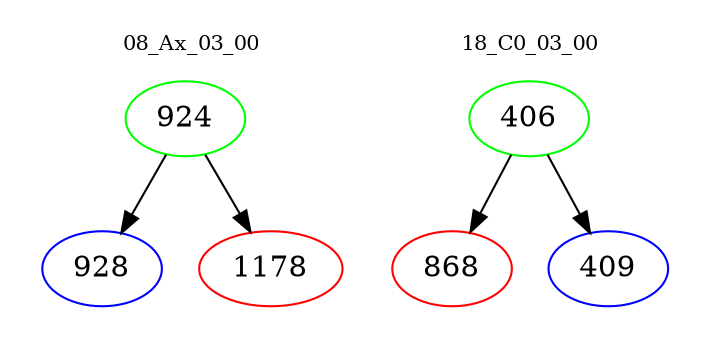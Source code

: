 digraph{
subgraph cluster_0 {
color = white
label = "08_Ax_03_00";
fontsize=10;
T0_924 [label="924", color="green"]
T0_924 -> T0_928 [color="black"]
T0_928 [label="928", color="blue"]
T0_924 -> T0_1178 [color="black"]
T0_1178 [label="1178", color="red"]
}
subgraph cluster_1 {
color = white
label = "18_C0_03_00";
fontsize=10;
T1_406 [label="406", color="green"]
T1_406 -> T1_868 [color="black"]
T1_868 [label="868", color="red"]
T1_406 -> T1_409 [color="black"]
T1_409 [label="409", color="blue"]
}
}
